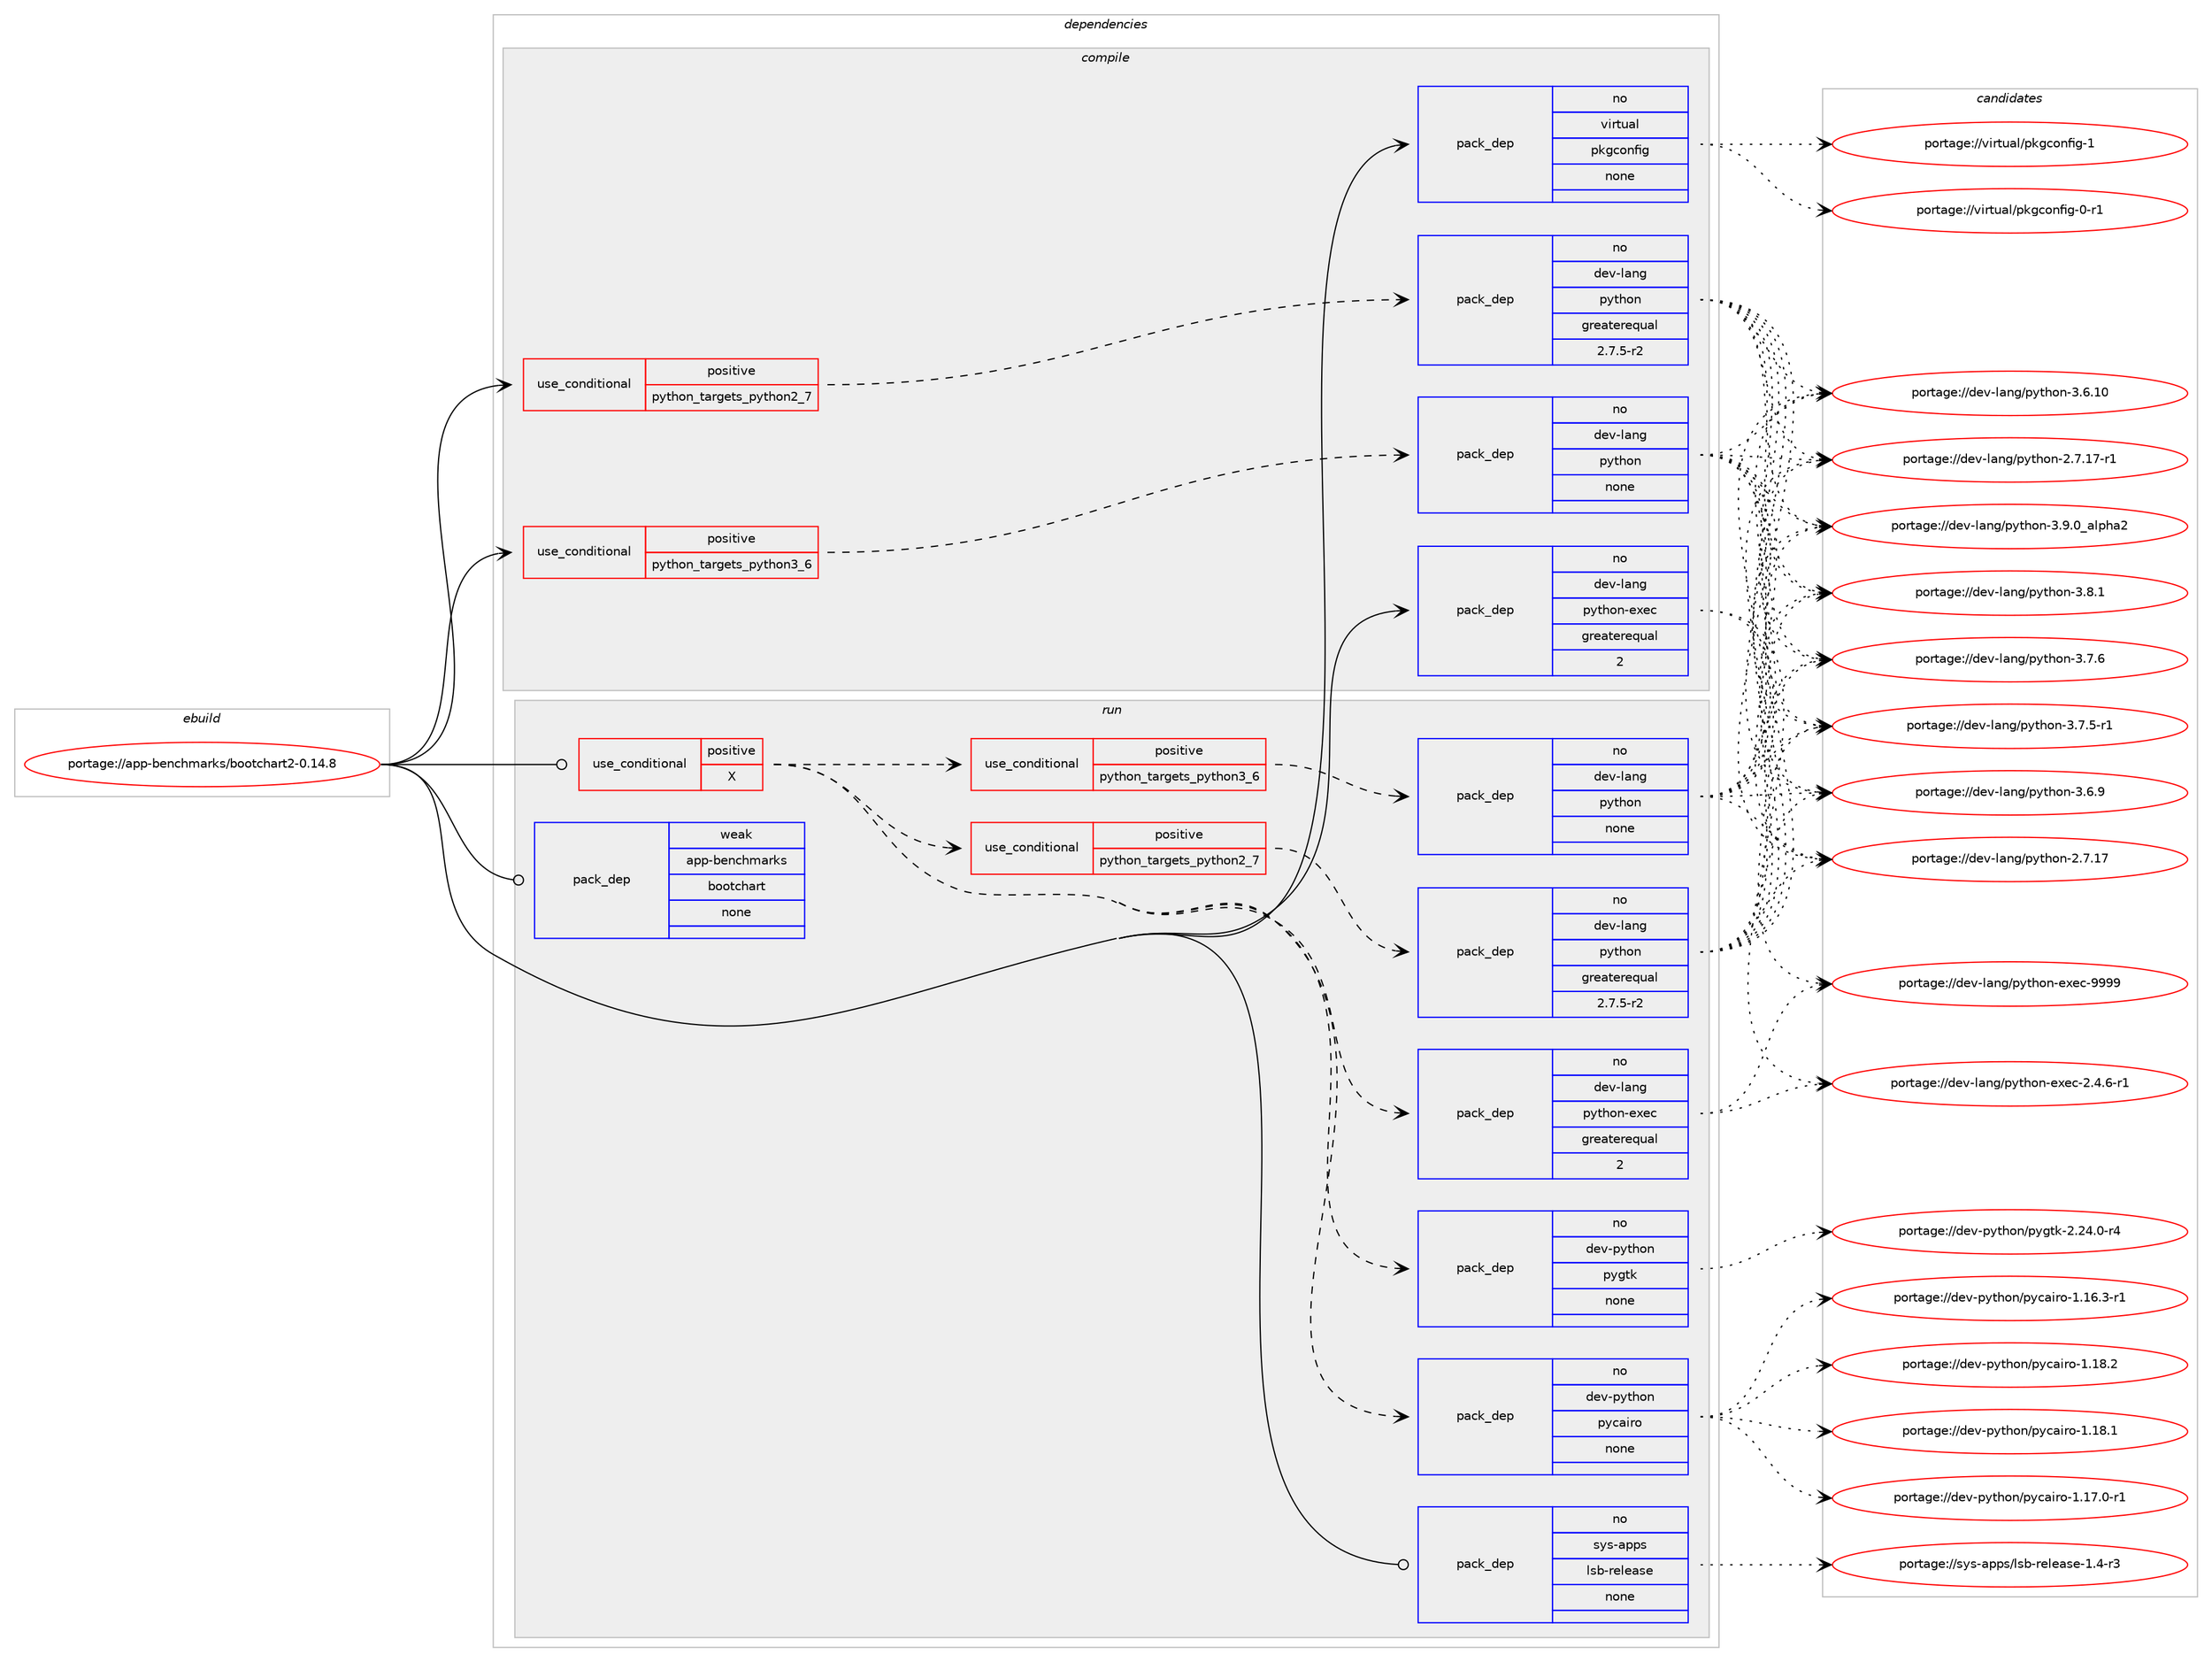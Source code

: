 digraph prolog {

# *************
# Graph options
# *************

newrank=true;
concentrate=true;
compound=true;
graph [rankdir=LR,fontname=Helvetica,fontsize=10,ranksep=1.5];#, ranksep=2.5, nodesep=0.2];
edge  [arrowhead=vee];
node  [fontname=Helvetica,fontsize=10];

# **********
# The ebuild
# **********

subgraph cluster_leftcol {
color=gray;
label=<<i>ebuild</i>>;
id [label="portage://app-benchmarks/bootchart2-0.14.8", color=red, width=4, href="../app-benchmarks/bootchart2-0.14.8.svg"];
}

# ****************
# The dependencies
# ****************

subgraph cluster_midcol {
color=gray;
label=<<i>dependencies</i>>;
subgraph cluster_compile {
fillcolor="#eeeeee";
style=filled;
label=<<i>compile</i>>;
subgraph cond151926 {
dependency644988 [label=<<TABLE BORDER="0" CELLBORDER="1" CELLSPACING="0" CELLPADDING="4"><TR><TD ROWSPAN="3" CELLPADDING="10">use_conditional</TD></TR><TR><TD>positive</TD></TR><TR><TD>python_targets_python2_7</TD></TR></TABLE>>, shape=none, color=red];
subgraph pack484473 {
dependency644989 [label=<<TABLE BORDER="0" CELLBORDER="1" CELLSPACING="0" CELLPADDING="4" WIDTH="220"><TR><TD ROWSPAN="6" CELLPADDING="30">pack_dep</TD></TR><TR><TD WIDTH="110">no</TD></TR><TR><TD>dev-lang</TD></TR><TR><TD>python</TD></TR><TR><TD>greaterequal</TD></TR><TR><TD>2.7.5-r2</TD></TR></TABLE>>, shape=none, color=blue];
}
dependency644988:e -> dependency644989:w [weight=20,style="dashed",arrowhead="vee"];
}
id:e -> dependency644988:w [weight=20,style="solid",arrowhead="vee"];
subgraph cond151927 {
dependency644990 [label=<<TABLE BORDER="0" CELLBORDER="1" CELLSPACING="0" CELLPADDING="4"><TR><TD ROWSPAN="3" CELLPADDING="10">use_conditional</TD></TR><TR><TD>positive</TD></TR><TR><TD>python_targets_python3_6</TD></TR></TABLE>>, shape=none, color=red];
subgraph pack484474 {
dependency644991 [label=<<TABLE BORDER="0" CELLBORDER="1" CELLSPACING="0" CELLPADDING="4" WIDTH="220"><TR><TD ROWSPAN="6" CELLPADDING="30">pack_dep</TD></TR><TR><TD WIDTH="110">no</TD></TR><TR><TD>dev-lang</TD></TR><TR><TD>python</TD></TR><TR><TD>none</TD></TR><TR><TD></TD></TR></TABLE>>, shape=none, color=blue];
}
dependency644990:e -> dependency644991:w [weight=20,style="dashed",arrowhead="vee"];
}
id:e -> dependency644990:w [weight=20,style="solid",arrowhead="vee"];
subgraph pack484475 {
dependency644992 [label=<<TABLE BORDER="0" CELLBORDER="1" CELLSPACING="0" CELLPADDING="4" WIDTH="220"><TR><TD ROWSPAN="6" CELLPADDING="30">pack_dep</TD></TR><TR><TD WIDTH="110">no</TD></TR><TR><TD>dev-lang</TD></TR><TR><TD>python-exec</TD></TR><TR><TD>greaterequal</TD></TR><TR><TD>2</TD></TR></TABLE>>, shape=none, color=blue];
}
id:e -> dependency644992:w [weight=20,style="solid",arrowhead="vee"];
subgraph pack484476 {
dependency644993 [label=<<TABLE BORDER="0" CELLBORDER="1" CELLSPACING="0" CELLPADDING="4" WIDTH="220"><TR><TD ROWSPAN="6" CELLPADDING="30">pack_dep</TD></TR><TR><TD WIDTH="110">no</TD></TR><TR><TD>virtual</TD></TR><TR><TD>pkgconfig</TD></TR><TR><TD>none</TD></TR><TR><TD></TD></TR></TABLE>>, shape=none, color=blue];
}
id:e -> dependency644993:w [weight=20,style="solid",arrowhead="vee"];
}
subgraph cluster_compileandrun {
fillcolor="#eeeeee";
style=filled;
label=<<i>compile and run</i>>;
}
subgraph cluster_run {
fillcolor="#eeeeee";
style=filled;
label=<<i>run</i>>;
subgraph cond151928 {
dependency644994 [label=<<TABLE BORDER="0" CELLBORDER="1" CELLSPACING="0" CELLPADDING="4"><TR><TD ROWSPAN="3" CELLPADDING="10">use_conditional</TD></TR><TR><TD>positive</TD></TR><TR><TD>X</TD></TR></TABLE>>, shape=none, color=red];
subgraph pack484477 {
dependency644995 [label=<<TABLE BORDER="0" CELLBORDER="1" CELLSPACING="0" CELLPADDING="4" WIDTH="220"><TR><TD ROWSPAN="6" CELLPADDING="30">pack_dep</TD></TR><TR><TD WIDTH="110">no</TD></TR><TR><TD>dev-python</TD></TR><TR><TD>pycairo</TD></TR><TR><TD>none</TD></TR><TR><TD></TD></TR></TABLE>>, shape=none, color=blue];
}
dependency644994:e -> dependency644995:w [weight=20,style="dashed",arrowhead="vee"];
subgraph pack484478 {
dependency644996 [label=<<TABLE BORDER="0" CELLBORDER="1" CELLSPACING="0" CELLPADDING="4" WIDTH="220"><TR><TD ROWSPAN="6" CELLPADDING="30">pack_dep</TD></TR><TR><TD WIDTH="110">no</TD></TR><TR><TD>dev-python</TD></TR><TR><TD>pygtk</TD></TR><TR><TD>none</TD></TR><TR><TD></TD></TR></TABLE>>, shape=none, color=blue];
}
dependency644994:e -> dependency644996:w [weight=20,style="dashed",arrowhead="vee"];
subgraph cond151929 {
dependency644997 [label=<<TABLE BORDER="0" CELLBORDER="1" CELLSPACING="0" CELLPADDING="4"><TR><TD ROWSPAN="3" CELLPADDING="10">use_conditional</TD></TR><TR><TD>positive</TD></TR><TR><TD>python_targets_python2_7</TD></TR></TABLE>>, shape=none, color=red];
subgraph pack484479 {
dependency644998 [label=<<TABLE BORDER="0" CELLBORDER="1" CELLSPACING="0" CELLPADDING="4" WIDTH="220"><TR><TD ROWSPAN="6" CELLPADDING="30">pack_dep</TD></TR><TR><TD WIDTH="110">no</TD></TR><TR><TD>dev-lang</TD></TR><TR><TD>python</TD></TR><TR><TD>greaterequal</TD></TR><TR><TD>2.7.5-r2</TD></TR></TABLE>>, shape=none, color=blue];
}
dependency644997:e -> dependency644998:w [weight=20,style="dashed",arrowhead="vee"];
}
dependency644994:e -> dependency644997:w [weight=20,style="dashed",arrowhead="vee"];
subgraph cond151930 {
dependency644999 [label=<<TABLE BORDER="0" CELLBORDER="1" CELLSPACING="0" CELLPADDING="4"><TR><TD ROWSPAN="3" CELLPADDING="10">use_conditional</TD></TR><TR><TD>positive</TD></TR><TR><TD>python_targets_python3_6</TD></TR></TABLE>>, shape=none, color=red];
subgraph pack484480 {
dependency645000 [label=<<TABLE BORDER="0" CELLBORDER="1" CELLSPACING="0" CELLPADDING="4" WIDTH="220"><TR><TD ROWSPAN="6" CELLPADDING="30">pack_dep</TD></TR><TR><TD WIDTH="110">no</TD></TR><TR><TD>dev-lang</TD></TR><TR><TD>python</TD></TR><TR><TD>none</TD></TR><TR><TD></TD></TR></TABLE>>, shape=none, color=blue];
}
dependency644999:e -> dependency645000:w [weight=20,style="dashed",arrowhead="vee"];
}
dependency644994:e -> dependency644999:w [weight=20,style="dashed",arrowhead="vee"];
subgraph pack484481 {
dependency645001 [label=<<TABLE BORDER="0" CELLBORDER="1" CELLSPACING="0" CELLPADDING="4" WIDTH="220"><TR><TD ROWSPAN="6" CELLPADDING="30">pack_dep</TD></TR><TR><TD WIDTH="110">no</TD></TR><TR><TD>dev-lang</TD></TR><TR><TD>python-exec</TD></TR><TR><TD>greaterequal</TD></TR><TR><TD>2</TD></TR></TABLE>>, shape=none, color=blue];
}
dependency644994:e -> dependency645001:w [weight=20,style="dashed",arrowhead="vee"];
}
id:e -> dependency644994:w [weight=20,style="solid",arrowhead="odot"];
subgraph pack484482 {
dependency645002 [label=<<TABLE BORDER="0" CELLBORDER="1" CELLSPACING="0" CELLPADDING="4" WIDTH="220"><TR><TD ROWSPAN="6" CELLPADDING="30">pack_dep</TD></TR><TR><TD WIDTH="110">no</TD></TR><TR><TD>sys-apps</TD></TR><TR><TD>lsb-release</TD></TR><TR><TD>none</TD></TR><TR><TD></TD></TR></TABLE>>, shape=none, color=blue];
}
id:e -> dependency645002:w [weight=20,style="solid",arrowhead="odot"];
subgraph pack484483 {
dependency645003 [label=<<TABLE BORDER="0" CELLBORDER="1" CELLSPACING="0" CELLPADDING="4" WIDTH="220"><TR><TD ROWSPAN="6" CELLPADDING="30">pack_dep</TD></TR><TR><TD WIDTH="110">weak</TD></TR><TR><TD>app-benchmarks</TD></TR><TR><TD>bootchart</TD></TR><TR><TD>none</TD></TR><TR><TD></TD></TR></TABLE>>, shape=none, color=blue];
}
id:e -> dependency645003:w [weight=20,style="solid",arrowhead="odot"];
}
}

# **************
# The candidates
# **************

subgraph cluster_choices {
rank=same;
color=gray;
label=<<i>candidates</i>>;

subgraph choice484473 {
color=black;
nodesep=1;
choice10010111845108971101034711212111610411111045514657464895971081121049750 [label="portage://dev-lang/python-3.9.0_alpha2", color=red, width=4,href="../dev-lang/python-3.9.0_alpha2.svg"];
choice100101118451089711010347112121116104111110455146564649 [label="portage://dev-lang/python-3.8.1", color=red, width=4,href="../dev-lang/python-3.8.1.svg"];
choice100101118451089711010347112121116104111110455146554654 [label="portage://dev-lang/python-3.7.6", color=red, width=4,href="../dev-lang/python-3.7.6.svg"];
choice1001011184510897110103471121211161041111104551465546534511449 [label="portage://dev-lang/python-3.7.5-r1", color=red, width=4,href="../dev-lang/python-3.7.5-r1.svg"];
choice100101118451089711010347112121116104111110455146544657 [label="portage://dev-lang/python-3.6.9", color=red, width=4,href="../dev-lang/python-3.6.9.svg"];
choice10010111845108971101034711212111610411111045514654464948 [label="portage://dev-lang/python-3.6.10", color=red, width=4,href="../dev-lang/python-3.6.10.svg"];
choice100101118451089711010347112121116104111110455046554649554511449 [label="portage://dev-lang/python-2.7.17-r1", color=red, width=4,href="../dev-lang/python-2.7.17-r1.svg"];
choice10010111845108971101034711212111610411111045504655464955 [label="portage://dev-lang/python-2.7.17", color=red, width=4,href="../dev-lang/python-2.7.17.svg"];
dependency644989:e -> choice10010111845108971101034711212111610411111045514657464895971081121049750:w [style=dotted,weight="100"];
dependency644989:e -> choice100101118451089711010347112121116104111110455146564649:w [style=dotted,weight="100"];
dependency644989:e -> choice100101118451089711010347112121116104111110455146554654:w [style=dotted,weight="100"];
dependency644989:e -> choice1001011184510897110103471121211161041111104551465546534511449:w [style=dotted,weight="100"];
dependency644989:e -> choice100101118451089711010347112121116104111110455146544657:w [style=dotted,weight="100"];
dependency644989:e -> choice10010111845108971101034711212111610411111045514654464948:w [style=dotted,weight="100"];
dependency644989:e -> choice100101118451089711010347112121116104111110455046554649554511449:w [style=dotted,weight="100"];
dependency644989:e -> choice10010111845108971101034711212111610411111045504655464955:w [style=dotted,weight="100"];
}
subgraph choice484474 {
color=black;
nodesep=1;
choice10010111845108971101034711212111610411111045514657464895971081121049750 [label="portage://dev-lang/python-3.9.0_alpha2", color=red, width=4,href="../dev-lang/python-3.9.0_alpha2.svg"];
choice100101118451089711010347112121116104111110455146564649 [label="portage://dev-lang/python-3.8.1", color=red, width=4,href="../dev-lang/python-3.8.1.svg"];
choice100101118451089711010347112121116104111110455146554654 [label="portage://dev-lang/python-3.7.6", color=red, width=4,href="../dev-lang/python-3.7.6.svg"];
choice1001011184510897110103471121211161041111104551465546534511449 [label="portage://dev-lang/python-3.7.5-r1", color=red, width=4,href="../dev-lang/python-3.7.5-r1.svg"];
choice100101118451089711010347112121116104111110455146544657 [label="portage://dev-lang/python-3.6.9", color=red, width=4,href="../dev-lang/python-3.6.9.svg"];
choice10010111845108971101034711212111610411111045514654464948 [label="portage://dev-lang/python-3.6.10", color=red, width=4,href="../dev-lang/python-3.6.10.svg"];
choice100101118451089711010347112121116104111110455046554649554511449 [label="portage://dev-lang/python-2.7.17-r1", color=red, width=4,href="../dev-lang/python-2.7.17-r1.svg"];
choice10010111845108971101034711212111610411111045504655464955 [label="portage://dev-lang/python-2.7.17", color=red, width=4,href="../dev-lang/python-2.7.17.svg"];
dependency644991:e -> choice10010111845108971101034711212111610411111045514657464895971081121049750:w [style=dotted,weight="100"];
dependency644991:e -> choice100101118451089711010347112121116104111110455146564649:w [style=dotted,weight="100"];
dependency644991:e -> choice100101118451089711010347112121116104111110455146554654:w [style=dotted,weight="100"];
dependency644991:e -> choice1001011184510897110103471121211161041111104551465546534511449:w [style=dotted,weight="100"];
dependency644991:e -> choice100101118451089711010347112121116104111110455146544657:w [style=dotted,weight="100"];
dependency644991:e -> choice10010111845108971101034711212111610411111045514654464948:w [style=dotted,weight="100"];
dependency644991:e -> choice100101118451089711010347112121116104111110455046554649554511449:w [style=dotted,weight="100"];
dependency644991:e -> choice10010111845108971101034711212111610411111045504655464955:w [style=dotted,weight="100"];
}
subgraph choice484475 {
color=black;
nodesep=1;
choice10010111845108971101034711212111610411111045101120101994557575757 [label="portage://dev-lang/python-exec-9999", color=red, width=4,href="../dev-lang/python-exec-9999.svg"];
choice10010111845108971101034711212111610411111045101120101994550465246544511449 [label="portage://dev-lang/python-exec-2.4.6-r1", color=red, width=4,href="../dev-lang/python-exec-2.4.6-r1.svg"];
dependency644992:e -> choice10010111845108971101034711212111610411111045101120101994557575757:w [style=dotted,weight="100"];
dependency644992:e -> choice10010111845108971101034711212111610411111045101120101994550465246544511449:w [style=dotted,weight="100"];
}
subgraph choice484476 {
color=black;
nodesep=1;
choice1181051141161179710847112107103991111101021051034549 [label="portage://virtual/pkgconfig-1", color=red, width=4,href="../virtual/pkgconfig-1.svg"];
choice11810511411611797108471121071039911111010210510345484511449 [label="portage://virtual/pkgconfig-0-r1", color=red, width=4,href="../virtual/pkgconfig-0-r1.svg"];
dependency644993:e -> choice1181051141161179710847112107103991111101021051034549:w [style=dotted,weight="100"];
dependency644993:e -> choice11810511411611797108471121071039911111010210510345484511449:w [style=dotted,weight="100"];
}
subgraph choice484477 {
color=black;
nodesep=1;
choice1001011184511212111610411111047112121999710511411145494649564650 [label="portage://dev-python/pycairo-1.18.2", color=red, width=4,href="../dev-python/pycairo-1.18.2.svg"];
choice1001011184511212111610411111047112121999710511411145494649564649 [label="portage://dev-python/pycairo-1.18.1", color=red, width=4,href="../dev-python/pycairo-1.18.1.svg"];
choice10010111845112121116104111110471121219997105114111454946495546484511449 [label="portage://dev-python/pycairo-1.17.0-r1", color=red, width=4,href="../dev-python/pycairo-1.17.0-r1.svg"];
choice10010111845112121116104111110471121219997105114111454946495446514511449 [label="portage://dev-python/pycairo-1.16.3-r1", color=red, width=4,href="../dev-python/pycairo-1.16.3-r1.svg"];
dependency644995:e -> choice1001011184511212111610411111047112121999710511411145494649564650:w [style=dotted,weight="100"];
dependency644995:e -> choice1001011184511212111610411111047112121999710511411145494649564649:w [style=dotted,weight="100"];
dependency644995:e -> choice10010111845112121116104111110471121219997105114111454946495546484511449:w [style=dotted,weight="100"];
dependency644995:e -> choice10010111845112121116104111110471121219997105114111454946495446514511449:w [style=dotted,weight="100"];
}
subgraph choice484478 {
color=black;
nodesep=1;
choice1001011184511212111610411111047112121103116107455046505246484511452 [label="portage://dev-python/pygtk-2.24.0-r4", color=red, width=4,href="../dev-python/pygtk-2.24.0-r4.svg"];
dependency644996:e -> choice1001011184511212111610411111047112121103116107455046505246484511452:w [style=dotted,weight="100"];
}
subgraph choice484479 {
color=black;
nodesep=1;
choice10010111845108971101034711212111610411111045514657464895971081121049750 [label="portage://dev-lang/python-3.9.0_alpha2", color=red, width=4,href="../dev-lang/python-3.9.0_alpha2.svg"];
choice100101118451089711010347112121116104111110455146564649 [label="portage://dev-lang/python-3.8.1", color=red, width=4,href="../dev-lang/python-3.8.1.svg"];
choice100101118451089711010347112121116104111110455146554654 [label="portage://dev-lang/python-3.7.6", color=red, width=4,href="../dev-lang/python-3.7.6.svg"];
choice1001011184510897110103471121211161041111104551465546534511449 [label="portage://dev-lang/python-3.7.5-r1", color=red, width=4,href="../dev-lang/python-3.7.5-r1.svg"];
choice100101118451089711010347112121116104111110455146544657 [label="portage://dev-lang/python-3.6.9", color=red, width=4,href="../dev-lang/python-3.6.9.svg"];
choice10010111845108971101034711212111610411111045514654464948 [label="portage://dev-lang/python-3.6.10", color=red, width=4,href="../dev-lang/python-3.6.10.svg"];
choice100101118451089711010347112121116104111110455046554649554511449 [label="portage://dev-lang/python-2.7.17-r1", color=red, width=4,href="../dev-lang/python-2.7.17-r1.svg"];
choice10010111845108971101034711212111610411111045504655464955 [label="portage://dev-lang/python-2.7.17", color=red, width=4,href="../dev-lang/python-2.7.17.svg"];
dependency644998:e -> choice10010111845108971101034711212111610411111045514657464895971081121049750:w [style=dotted,weight="100"];
dependency644998:e -> choice100101118451089711010347112121116104111110455146564649:w [style=dotted,weight="100"];
dependency644998:e -> choice100101118451089711010347112121116104111110455146554654:w [style=dotted,weight="100"];
dependency644998:e -> choice1001011184510897110103471121211161041111104551465546534511449:w [style=dotted,weight="100"];
dependency644998:e -> choice100101118451089711010347112121116104111110455146544657:w [style=dotted,weight="100"];
dependency644998:e -> choice10010111845108971101034711212111610411111045514654464948:w [style=dotted,weight="100"];
dependency644998:e -> choice100101118451089711010347112121116104111110455046554649554511449:w [style=dotted,weight="100"];
dependency644998:e -> choice10010111845108971101034711212111610411111045504655464955:w [style=dotted,weight="100"];
}
subgraph choice484480 {
color=black;
nodesep=1;
choice10010111845108971101034711212111610411111045514657464895971081121049750 [label="portage://dev-lang/python-3.9.0_alpha2", color=red, width=4,href="../dev-lang/python-3.9.0_alpha2.svg"];
choice100101118451089711010347112121116104111110455146564649 [label="portage://dev-lang/python-3.8.1", color=red, width=4,href="../dev-lang/python-3.8.1.svg"];
choice100101118451089711010347112121116104111110455146554654 [label="portage://dev-lang/python-3.7.6", color=red, width=4,href="../dev-lang/python-3.7.6.svg"];
choice1001011184510897110103471121211161041111104551465546534511449 [label="portage://dev-lang/python-3.7.5-r1", color=red, width=4,href="../dev-lang/python-3.7.5-r1.svg"];
choice100101118451089711010347112121116104111110455146544657 [label="portage://dev-lang/python-3.6.9", color=red, width=4,href="../dev-lang/python-3.6.9.svg"];
choice10010111845108971101034711212111610411111045514654464948 [label="portage://dev-lang/python-3.6.10", color=red, width=4,href="../dev-lang/python-3.6.10.svg"];
choice100101118451089711010347112121116104111110455046554649554511449 [label="portage://dev-lang/python-2.7.17-r1", color=red, width=4,href="../dev-lang/python-2.7.17-r1.svg"];
choice10010111845108971101034711212111610411111045504655464955 [label="portage://dev-lang/python-2.7.17", color=red, width=4,href="../dev-lang/python-2.7.17.svg"];
dependency645000:e -> choice10010111845108971101034711212111610411111045514657464895971081121049750:w [style=dotted,weight="100"];
dependency645000:e -> choice100101118451089711010347112121116104111110455146564649:w [style=dotted,weight="100"];
dependency645000:e -> choice100101118451089711010347112121116104111110455146554654:w [style=dotted,weight="100"];
dependency645000:e -> choice1001011184510897110103471121211161041111104551465546534511449:w [style=dotted,weight="100"];
dependency645000:e -> choice100101118451089711010347112121116104111110455146544657:w [style=dotted,weight="100"];
dependency645000:e -> choice10010111845108971101034711212111610411111045514654464948:w [style=dotted,weight="100"];
dependency645000:e -> choice100101118451089711010347112121116104111110455046554649554511449:w [style=dotted,weight="100"];
dependency645000:e -> choice10010111845108971101034711212111610411111045504655464955:w [style=dotted,weight="100"];
}
subgraph choice484481 {
color=black;
nodesep=1;
choice10010111845108971101034711212111610411111045101120101994557575757 [label="portage://dev-lang/python-exec-9999", color=red, width=4,href="../dev-lang/python-exec-9999.svg"];
choice10010111845108971101034711212111610411111045101120101994550465246544511449 [label="portage://dev-lang/python-exec-2.4.6-r1", color=red, width=4,href="../dev-lang/python-exec-2.4.6-r1.svg"];
dependency645001:e -> choice10010111845108971101034711212111610411111045101120101994557575757:w [style=dotted,weight="100"];
dependency645001:e -> choice10010111845108971101034711212111610411111045101120101994550465246544511449:w [style=dotted,weight="100"];
}
subgraph choice484482 {
color=black;
nodesep=1;
choice115121115459711211211547108115984511410110810197115101454946524511451 [label="portage://sys-apps/lsb-release-1.4-r3", color=red, width=4,href="../sys-apps/lsb-release-1.4-r3.svg"];
dependency645002:e -> choice115121115459711211211547108115984511410110810197115101454946524511451:w [style=dotted,weight="100"];
}
subgraph choice484483 {
color=black;
nodesep=1;
}
}

}
